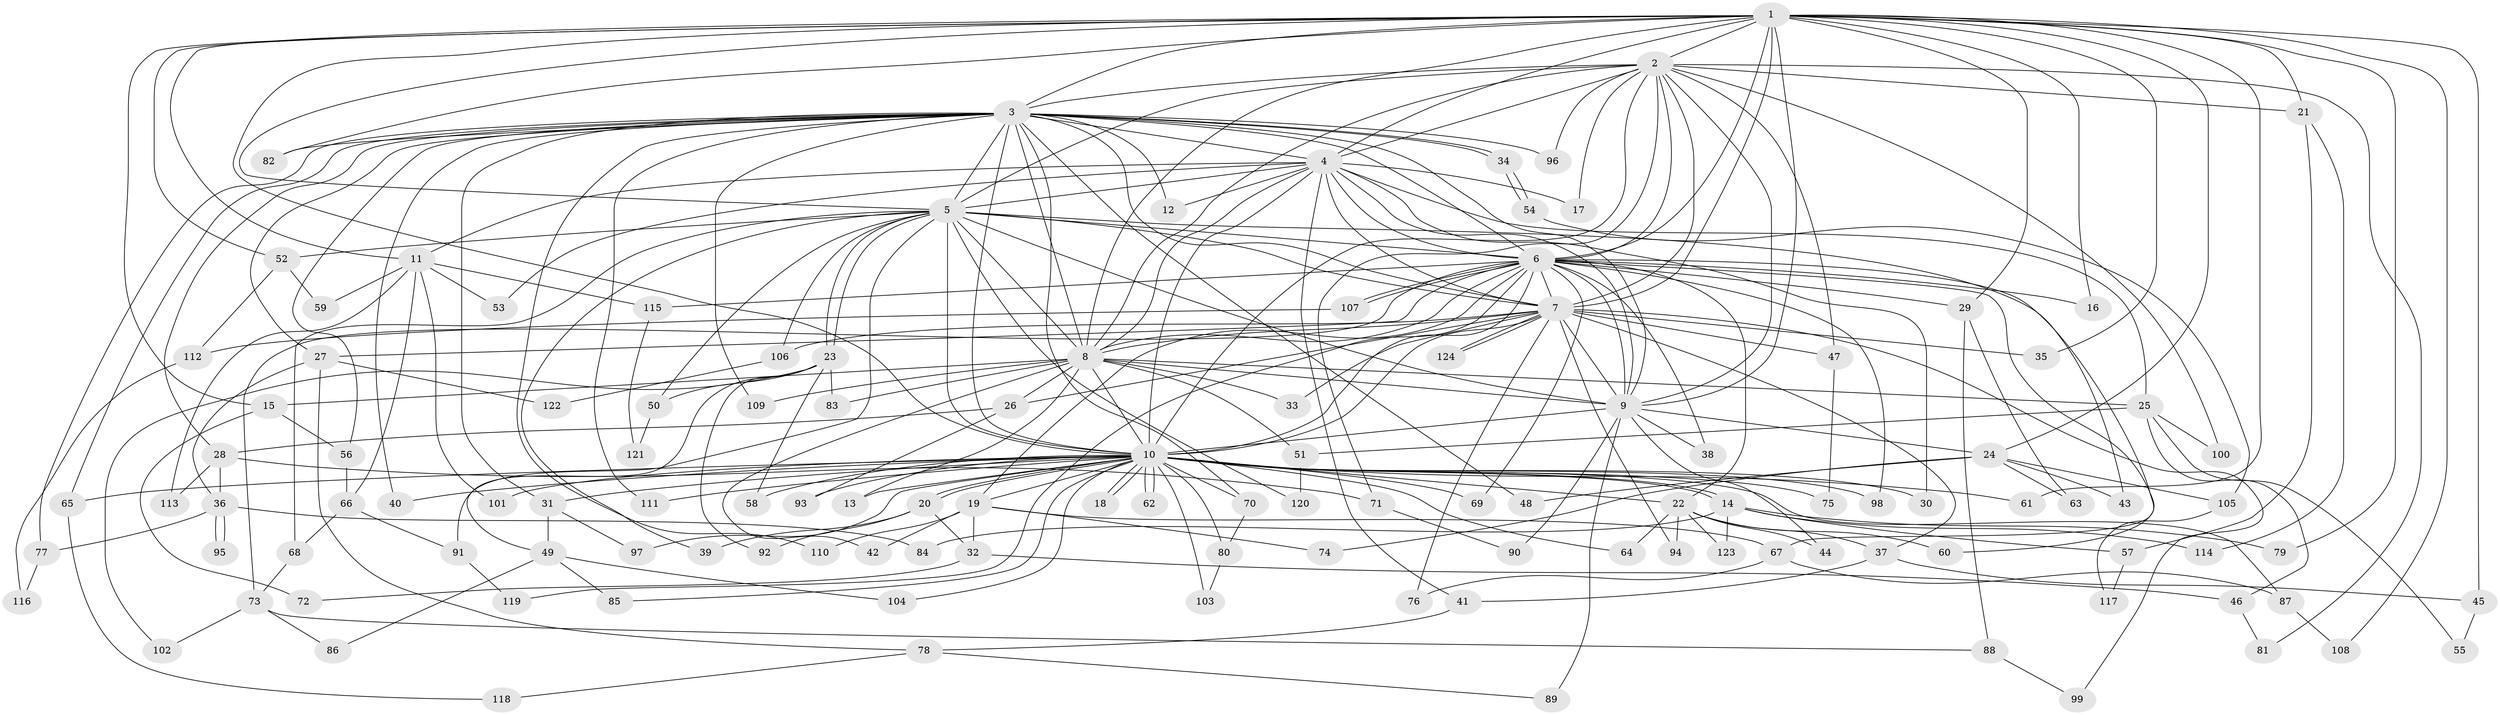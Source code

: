 // coarse degree distribution, {18: 0.04081632653061224, 12: 0.02040816326530612, 15: 0.04081632653061224, 16: 0.04081632653061224, 23: 0.02040816326530612, 29: 0.02040816326530612, 2: 0.3673469387755102, 6: 0.04081632653061224, 4: 0.10204081632653061, 9: 0.02040816326530612, 5: 0.08163265306122448, 7: 0.061224489795918366, 8: 0.02040816326530612, 1: 0.04081632653061224, 3: 0.08163265306122448}
// Generated by graph-tools (version 1.1) at 2025/17/03/04/25 18:17:45]
// undirected, 124 vertices, 273 edges
graph export_dot {
graph [start="1"]
  node [color=gray90,style=filled];
  1;
  2;
  3;
  4;
  5;
  6;
  7;
  8;
  9;
  10;
  11;
  12;
  13;
  14;
  15;
  16;
  17;
  18;
  19;
  20;
  21;
  22;
  23;
  24;
  25;
  26;
  27;
  28;
  29;
  30;
  31;
  32;
  33;
  34;
  35;
  36;
  37;
  38;
  39;
  40;
  41;
  42;
  43;
  44;
  45;
  46;
  47;
  48;
  49;
  50;
  51;
  52;
  53;
  54;
  55;
  56;
  57;
  58;
  59;
  60;
  61;
  62;
  63;
  64;
  65;
  66;
  67;
  68;
  69;
  70;
  71;
  72;
  73;
  74;
  75;
  76;
  77;
  78;
  79;
  80;
  81;
  82;
  83;
  84;
  85;
  86;
  87;
  88;
  89;
  90;
  91;
  92;
  93;
  94;
  95;
  96;
  97;
  98;
  99;
  100;
  101;
  102;
  103;
  104;
  105;
  106;
  107;
  108;
  109;
  110;
  111;
  112;
  113;
  114;
  115;
  116;
  117;
  118;
  119;
  120;
  121;
  122;
  123;
  124;
  1 -- 2;
  1 -- 3;
  1 -- 4;
  1 -- 5;
  1 -- 6;
  1 -- 7;
  1 -- 8;
  1 -- 9;
  1 -- 10;
  1 -- 11;
  1 -- 15;
  1 -- 16;
  1 -- 21;
  1 -- 24;
  1 -- 29;
  1 -- 35;
  1 -- 45;
  1 -- 52;
  1 -- 61;
  1 -- 79;
  1 -- 82;
  1 -- 108;
  2 -- 3;
  2 -- 4;
  2 -- 5;
  2 -- 6;
  2 -- 7;
  2 -- 8;
  2 -- 9;
  2 -- 10;
  2 -- 17;
  2 -- 21;
  2 -- 47;
  2 -- 71;
  2 -- 81;
  2 -- 96;
  2 -- 100;
  3 -- 4;
  3 -- 5;
  3 -- 6;
  3 -- 7;
  3 -- 8;
  3 -- 9;
  3 -- 10;
  3 -- 12;
  3 -- 27;
  3 -- 28;
  3 -- 31;
  3 -- 34;
  3 -- 34;
  3 -- 40;
  3 -- 48;
  3 -- 56;
  3 -- 65;
  3 -- 70;
  3 -- 77;
  3 -- 82;
  3 -- 96;
  3 -- 109;
  3 -- 110;
  3 -- 111;
  4 -- 5;
  4 -- 6;
  4 -- 7;
  4 -- 8;
  4 -- 9;
  4 -- 10;
  4 -- 11;
  4 -- 12;
  4 -- 17;
  4 -- 25;
  4 -- 30;
  4 -- 41;
  4 -- 53;
  5 -- 6;
  5 -- 7;
  5 -- 8;
  5 -- 9;
  5 -- 10;
  5 -- 23;
  5 -- 23;
  5 -- 39;
  5 -- 43;
  5 -- 50;
  5 -- 52;
  5 -- 68;
  5 -- 91;
  5 -- 106;
  5 -- 120;
  6 -- 7;
  6 -- 8;
  6 -- 9;
  6 -- 10;
  6 -- 16;
  6 -- 19;
  6 -- 22;
  6 -- 27;
  6 -- 29;
  6 -- 38;
  6 -- 60;
  6 -- 67;
  6 -- 69;
  6 -- 73;
  6 -- 98;
  6 -- 107;
  6 -- 107;
  6 -- 115;
  6 -- 119;
  7 -- 8;
  7 -- 9;
  7 -- 10;
  7 -- 26;
  7 -- 33;
  7 -- 35;
  7 -- 37;
  7 -- 47;
  7 -- 76;
  7 -- 94;
  7 -- 99;
  7 -- 106;
  7 -- 124;
  7 -- 124;
  8 -- 9;
  8 -- 10;
  8 -- 13;
  8 -- 15;
  8 -- 25;
  8 -- 26;
  8 -- 33;
  8 -- 42;
  8 -- 51;
  8 -- 83;
  8 -- 109;
  9 -- 10;
  9 -- 24;
  9 -- 38;
  9 -- 44;
  9 -- 89;
  9 -- 90;
  10 -- 13;
  10 -- 14;
  10 -- 14;
  10 -- 18;
  10 -- 18;
  10 -- 19;
  10 -- 20;
  10 -- 20;
  10 -- 22;
  10 -- 30;
  10 -- 31;
  10 -- 40;
  10 -- 58;
  10 -- 61;
  10 -- 62;
  10 -- 62;
  10 -- 64;
  10 -- 65;
  10 -- 69;
  10 -- 70;
  10 -- 75;
  10 -- 80;
  10 -- 85;
  10 -- 87;
  10 -- 93;
  10 -- 97;
  10 -- 98;
  10 -- 101;
  10 -- 103;
  10 -- 104;
  10 -- 111;
  11 -- 53;
  11 -- 59;
  11 -- 66;
  11 -- 101;
  11 -- 113;
  11 -- 115;
  14 -- 57;
  14 -- 79;
  14 -- 84;
  14 -- 114;
  14 -- 123;
  15 -- 56;
  15 -- 72;
  19 -- 32;
  19 -- 42;
  19 -- 67;
  19 -- 74;
  19 -- 110;
  20 -- 32;
  20 -- 39;
  20 -- 92;
  21 -- 57;
  21 -- 114;
  22 -- 37;
  22 -- 44;
  22 -- 60;
  22 -- 64;
  22 -- 94;
  22 -- 123;
  23 -- 49;
  23 -- 50;
  23 -- 58;
  23 -- 83;
  23 -- 92;
  23 -- 102;
  24 -- 43;
  24 -- 48;
  24 -- 63;
  24 -- 74;
  24 -- 105;
  25 -- 46;
  25 -- 51;
  25 -- 55;
  25 -- 100;
  26 -- 28;
  26 -- 93;
  27 -- 36;
  27 -- 78;
  27 -- 122;
  28 -- 36;
  28 -- 71;
  28 -- 113;
  29 -- 63;
  29 -- 88;
  31 -- 49;
  31 -- 97;
  32 -- 46;
  32 -- 72;
  34 -- 54;
  34 -- 54;
  36 -- 77;
  36 -- 84;
  36 -- 95;
  36 -- 95;
  37 -- 41;
  37 -- 45;
  41 -- 78;
  45 -- 55;
  46 -- 81;
  47 -- 75;
  49 -- 85;
  49 -- 86;
  49 -- 104;
  50 -- 121;
  51 -- 120;
  52 -- 59;
  52 -- 112;
  54 -- 105;
  56 -- 66;
  57 -- 117;
  65 -- 118;
  66 -- 68;
  66 -- 91;
  67 -- 76;
  67 -- 87;
  68 -- 73;
  70 -- 80;
  71 -- 90;
  73 -- 86;
  73 -- 88;
  73 -- 102;
  77 -- 116;
  78 -- 89;
  78 -- 118;
  80 -- 103;
  87 -- 108;
  88 -- 99;
  91 -- 119;
  105 -- 117;
  106 -- 122;
  107 -- 112;
  112 -- 116;
  115 -- 121;
}
